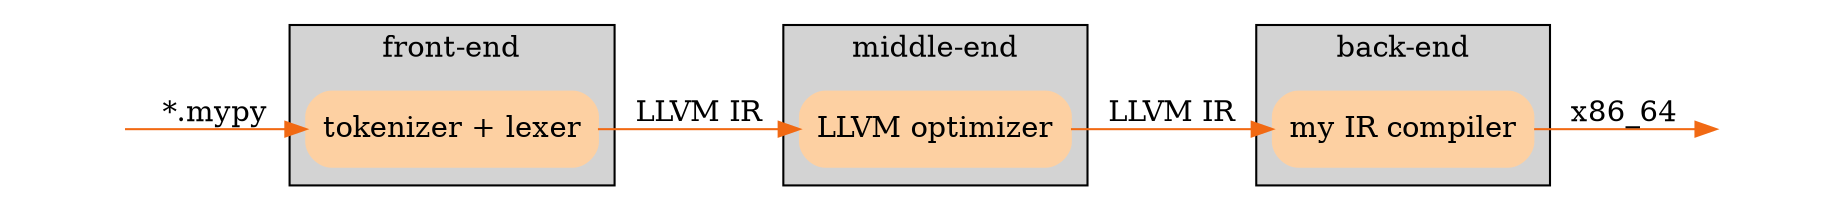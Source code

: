 

digraph compiler 
{
    rankdir = LR
    edge [shape = "curve", colorscheme = oranges9, color = 6]
    node [shape = record, colorscheme = oranges9, color = 3]

    subgraph cluster_front
    { 
      style = filled
      label = "front-end"
      node [shape = Mrecord, style=filled, fillcolor = 3]
      "tokenizer + lexer"
    }  

    subgraph cluster_middle
    { 
      style = filled
      label = "middle-end"
      node [shape = Mrecord, style=filled, fillcolor = 3]
      "LLVM optimizer"
    }
    subgraph cluster_back
    { 
      style = filled
      label = "back-end"
      node [shape = Mrecord, style=filled, fillcolor = 3]
      "my IR compiler"
    }  

    "mypy" [label = "mypy", style = invis]
    "mypy" -> "tokenizer + lexer" [label = "*.mypy"]

    "tokenizer + lexer" -> "LLVM optimizer" [label="LLVM IR"];
    "LLVM optimizer" -> "my IR compiler" [label="LLVM IR"];

    "end" [style = invis]
    "my IR compiler" -> "end" [label = "x86_64"]

}

